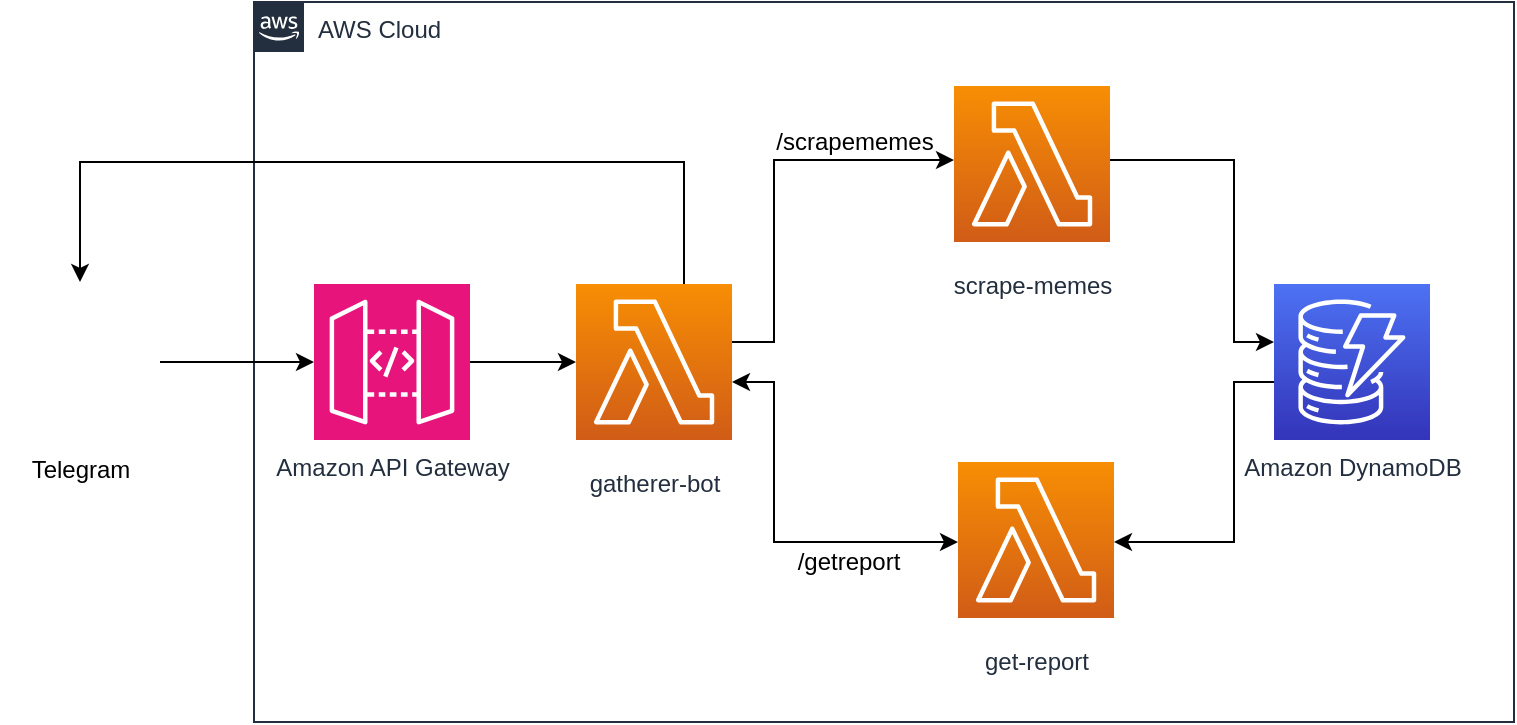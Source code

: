 <mxfile version="26.0.5" pages="4">
  <diagram id="Ht1M8jgEwFfnCIfOTk4-" name="Page-1">
    <mxGraphModel dx="844" dy="1361" grid="1" gridSize="10" guides="1" tooltips="1" connect="1" arrows="1" fold="1" page="1" pageScale="1" pageWidth="1169" pageHeight="827" math="0" shadow="0">
      <root>
        <mxCell id="0" />
        <mxCell id="1" parent="0" />
        <mxCell id="UEzPUAAOIrF-is8g5C7q-154" value="AWS Cloud" style="points=[[0,0],[0.25,0],[0.5,0],[0.75,0],[1,0],[1,0.25],[1,0.5],[1,0.75],[1,1],[0.75,1],[0.5,1],[0.25,1],[0,1],[0,0.75],[0,0.5],[0,0.25]];outlineConnect=0;gradientColor=none;html=1;whiteSpace=wrap;fontSize=12;fontStyle=0;shape=mxgraph.aws4.group;grIcon=mxgraph.aws4.group_aws_cloud_alt;strokeColor=#232F3E;fillColor=none;verticalAlign=top;align=left;spacingLeft=30;fontColor=#232F3E;dashed=0;labelBackgroundColor=none;container=1;pointerEvents=0;collapsible=0;recursiveResize=0;" parent="1" vertex="1">
          <mxGeometry x="370" y="-400" width="630" height="360" as="geometry" />
        </mxCell>
        <mxCell id="YZtYT6oUqQ94IwrMaRFQ-7" style="edgeStyle=orthogonalEdgeStyle;rounded=0;orthogonalLoop=1;jettySize=auto;html=1;labelBackgroundColor=none;" edge="1" parent="UEzPUAAOIrF-is8g5C7q-154" source="YZtYT6oUqQ94IwrMaRFQ-1" target="UEzPUAAOIrF-is8g5C7q-148">
          <mxGeometry relative="1" as="geometry" />
        </mxCell>
        <mxCell id="YZtYT6oUqQ94IwrMaRFQ-1" value="Amazon API Gateway" style="sketch=0;points=[[0,0,0],[0.25,0,0],[0.5,0,0],[0.75,0,0],[1,0,0],[0,1,0],[0.25,1,0],[0.5,1,0],[0.75,1,0],[1,1,0],[0,0.25,0],[0,0.5,0],[0,0.75,0],[1,0.25,0],[1,0.5,0],[1,0.75,0]];outlineConnect=0;fontColor=#232F3E;fillColor=#E7157B;strokeColor=#ffffff;dashed=0;verticalLabelPosition=bottom;verticalAlign=top;align=center;html=1;fontSize=12;fontStyle=0;aspect=fixed;shape=mxgraph.aws4.resourceIcon;resIcon=mxgraph.aws4.api_gateway;labelBackgroundColor=none;" vertex="1" parent="UEzPUAAOIrF-is8g5C7q-154">
          <mxGeometry x="30" y="141" width="78" height="78" as="geometry" />
        </mxCell>
        <mxCell id="YZtYT6oUqQ94IwrMaRFQ-12" style="edgeStyle=orthogonalEdgeStyle;rounded=0;orthogonalLoop=1;jettySize=auto;html=1;labelBackgroundColor=none;" edge="1" parent="UEzPUAAOIrF-is8g5C7q-154" source="UEzPUAAOIrF-is8g5C7q-149" target="YZtYT6oUqQ94IwrMaRFQ-3">
          <mxGeometry relative="1" as="geometry">
            <Array as="points">
              <mxPoint x="490" y="190" />
              <mxPoint x="490" y="270" />
            </Array>
          </mxGeometry>
        </mxCell>
        <mxCell id="UEzPUAAOIrF-is8g5C7q-149" value="Amazon DynamoDB" style="outlineConnect=0;fontColor=#232F3E;gradientColor=#4D72F3;gradientDirection=north;fillColor=#3334B9;strokeColor=#ffffff;dashed=0;verticalLabelPosition=bottom;verticalAlign=top;align=center;html=1;fontSize=12;fontStyle=0;aspect=fixed;shape=mxgraph.aws4.resourceIcon;resIcon=mxgraph.aws4.dynamodb;labelBackgroundColor=none;" parent="UEzPUAAOIrF-is8g5C7q-154" vertex="1">
          <mxGeometry x="510" y="141" width="78" height="78" as="geometry" />
        </mxCell>
        <mxCell id="YZtYT6oUqQ94IwrMaRFQ-9" value="&lt;font style=&quot;font-size: 12px;&quot;&gt;/scrapememes&lt;/font&gt;" style="edgeStyle=orthogonalEdgeStyle;rounded=0;orthogonalLoop=1;jettySize=auto;html=1;labelBackgroundColor=none;" edge="1" parent="UEzPUAAOIrF-is8g5C7q-154" source="UEzPUAAOIrF-is8g5C7q-148" target="YZtYT6oUqQ94IwrMaRFQ-4">
          <mxGeometry x="0.505" y="9" relative="1" as="geometry">
            <Array as="points">
              <mxPoint x="260" y="170" />
              <mxPoint x="260" y="79" />
            </Array>
            <mxPoint as="offset" />
          </mxGeometry>
        </mxCell>
        <mxCell id="UEzPUAAOIrF-is8g5C7q-148" value="gatherer-bot" style="outlineConnect=0;fontColor=#232F3E;gradientColor=#F78E04;gradientDirection=north;fillColor=#D05C17;strokeColor=#ffffff;dashed=0;verticalLabelPosition=bottom;verticalAlign=top;align=center;html=1;fontSize=12;fontStyle=0;aspect=fixed;shape=mxgraph.aws4.resourceIcon;resIcon=mxgraph.aws4.lambda;labelBackgroundColor=none;spacingTop=8;" parent="UEzPUAAOIrF-is8g5C7q-154" vertex="1">
          <mxGeometry x="161" y="141" width="78" height="78" as="geometry" />
        </mxCell>
        <mxCell id="YZtYT6oUqQ94IwrMaRFQ-3" value="get-report" style="outlineConnect=0;fontColor=#232F3E;gradientColor=#F78E04;gradientDirection=north;fillColor=#D05C17;strokeColor=#ffffff;dashed=0;verticalLabelPosition=bottom;verticalAlign=top;align=center;html=1;fontSize=12;fontStyle=0;aspect=fixed;shape=mxgraph.aws4.resourceIcon;resIcon=mxgraph.aws4.lambda;labelBackgroundColor=none;spacingTop=8;" vertex="1" parent="UEzPUAAOIrF-is8g5C7q-154">
          <mxGeometry x="352" y="230" width="78" height="78" as="geometry" />
        </mxCell>
        <mxCell id="YZtYT6oUqQ94IwrMaRFQ-8" value="&lt;font style=&quot;font-size: 12px;&quot;&gt;/getreport&lt;/font&gt;" style="edgeStyle=orthogonalEdgeStyle;rounded=0;orthogonalLoop=1;jettySize=auto;html=1;startArrow=classic;startFill=1;labelBackgroundColor=none;" edge="1" parent="UEzPUAAOIrF-is8g5C7q-154" source="UEzPUAAOIrF-is8g5C7q-148" target="YZtYT6oUqQ94IwrMaRFQ-3">
          <mxGeometry x="0.43" y="-10" relative="1" as="geometry">
            <mxPoint x="270" y="-70" as="targetPoint" />
            <Array as="points">
              <mxPoint x="260" y="190" />
              <mxPoint x="260" y="270" />
            </Array>
            <mxPoint as="offset" />
          </mxGeometry>
        </mxCell>
        <mxCell id="YZtYT6oUqQ94IwrMaRFQ-10" style="edgeStyle=orthogonalEdgeStyle;rounded=0;orthogonalLoop=1;jettySize=auto;html=1;labelBackgroundColor=none;" edge="1" parent="UEzPUAAOIrF-is8g5C7q-154" source="YZtYT6oUqQ94IwrMaRFQ-4" target="UEzPUAAOIrF-is8g5C7q-149">
          <mxGeometry relative="1" as="geometry">
            <Array as="points">
              <mxPoint x="490" y="79" />
              <mxPoint x="490" y="170" />
            </Array>
          </mxGeometry>
        </mxCell>
        <mxCell id="YZtYT6oUqQ94IwrMaRFQ-4" value="&lt;font&gt;scrape-memes&lt;/font&gt;" style="outlineConnect=0;fontColor=#232F3E;gradientColor=#F78E04;gradientDirection=north;fillColor=#D05C17;strokeColor=#ffffff;dashed=0;verticalLabelPosition=bottom;verticalAlign=top;align=center;html=1;fontSize=12;fontStyle=0;aspect=fixed;shape=mxgraph.aws4.resourceIcon;resIcon=mxgraph.aws4.lambda;labelBackgroundColor=none;spacingTop=8;" vertex="1" parent="UEzPUAAOIrF-is8g5C7q-154">
          <mxGeometry x="350" y="42" width="78" height="78" as="geometry" />
        </mxCell>
        <mxCell id="YZtYT6oUqQ94IwrMaRFQ-6" style="edgeStyle=orthogonalEdgeStyle;rounded=0;orthogonalLoop=1;jettySize=auto;html=1;labelBackgroundColor=none;" edge="1" parent="1" source="YZtYT6oUqQ94IwrMaRFQ-2" target="YZtYT6oUqQ94IwrMaRFQ-1">
          <mxGeometry relative="1" as="geometry" />
        </mxCell>
        <mxCell id="YZtYT6oUqQ94IwrMaRFQ-2" value="Telegram" style="shape=image;html=1;verticalAlign=top;verticalLabelPosition=bottom;labelBackgroundColor=none;imageAspect=0;aspect=fixed;image=https://cdn2.iconfinder.com/data/icons/social-media-2421/512/Telegram-128.png;fontSize=12;" vertex="1" parent="1">
          <mxGeometry x="243" y="-260" width="80" height="80" as="geometry" />
        </mxCell>
        <mxCell id="YZtYT6oUqQ94IwrMaRFQ-13" style="edgeStyle=orthogonalEdgeStyle;rounded=0;orthogonalLoop=1;jettySize=auto;html=1;entryX=0.5;entryY=0;entryDx=0;entryDy=0;fontSize=22;labelBackgroundColor=none;" edge="1" parent="1" source="UEzPUAAOIrF-is8g5C7q-148" target="YZtYT6oUqQ94IwrMaRFQ-2">
          <mxGeometry relative="1" as="geometry">
            <Array as="points">
              <mxPoint x="585" y="-320" />
              <mxPoint x="283" y="-320" />
            </Array>
          </mxGeometry>
        </mxCell>
      </root>
    </mxGraphModel>
  </diagram>
  <diagram id="nXPpa8tf6rssDttv5HNI" name="Page-2">
    <mxGraphModel dx="1434" dy="2007" grid="1" gridSize="10" guides="1" tooltips="1" connect="1" arrows="1" fold="1" page="1" pageScale="1" pageWidth="850" pageHeight="1100" math="0" shadow="0">
      <root>
        <mxCell id="0" />
        <mxCell id="1" parent="0" />
        <mxCell id="7rjN7eUBx7o-yA5BUYcP-1" value="AWS Cloud" style="points=[[0,0],[0.25,0],[0.5,0],[0.75,0],[1,0],[1,0.25],[1,0.5],[1,0.75],[1,1],[0.75,1],[0.5,1],[0.25,1],[0,1],[0,0.75],[0,0.5],[0,0.25]];outlineConnect=0;gradientColor=none;html=1;whiteSpace=wrap;fontSize=12;fontStyle=0;shape=mxgraph.aws4.group;grIcon=mxgraph.aws4.group_aws_cloud_alt;strokeColor=#232F3E;fillColor=none;verticalAlign=top;align=left;spacingLeft=30;fontColor=#232F3E;dashed=0;labelBackgroundColor=none;container=1;pointerEvents=0;collapsible=0;recursiveResize=0;" vertex="1" parent="1">
          <mxGeometry x="370" y="-400" width="460" height="360" as="geometry" />
        </mxCell>
        <mxCell id="7rjN7eUBx7o-yA5BUYcP-2" style="edgeStyle=orthogonalEdgeStyle;rounded=0;orthogonalLoop=1;jettySize=auto;html=1;labelBackgroundColor=none;" edge="1" parent="7rjN7eUBx7o-yA5BUYcP-1" source="7rjN7eUBx7o-yA5BUYcP-3" target="7rjN7eUBx7o-yA5BUYcP-7">
          <mxGeometry relative="1" as="geometry" />
        </mxCell>
        <mxCell id="7rjN7eUBx7o-yA5BUYcP-3" value="Amazon API Gateway" style="sketch=0;points=[[0,0,0],[0.25,0,0],[0.5,0,0],[0.75,0,0],[1,0,0],[0,1,0],[0.25,1,0],[0.5,1,0],[0.75,1,0],[1,1,0],[0,0.25,0],[0,0.5,0],[0,0.75,0],[1,0.25,0],[1,0.5,0],[1,0.75,0]];outlineConnect=0;fontColor=#232F3E;fillColor=#E7157B;strokeColor=#ffffff;dashed=0;verticalLabelPosition=bottom;verticalAlign=top;align=center;html=1;fontSize=12;fontStyle=0;aspect=fixed;shape=mxgraph.aws4.resourceIcon;resIcon=mxgraph.aws4.api_gateway;labelBackgroundColor=none;" vertex="1" parent="7rjN7eUBx7o-yA5BUYcP-1">
          <mxGeometry x="30" y="141" width="78" height="78" as="geometry" />
        </mxCell>
        <mxCell id="7rjN7eUBx7o-yA5BUYcP-6" value="&lt;font style=&quot;font-size: 12px;&quot;&gt;/scrapememes&lt;/font&gt;" style="edgeStyle=orthogonalEdgeStyle;rounded=0;orthogonalLoop=1;jettySize=auto;html=1;labelBackgroundColor=none;" edge="1" parent="7rjN7eUBx7o-yA5BUYcP-1" source="7rjN7eUBx7o-yA5BUYcP-7" target="7rjN7eUBx7o-yA5BUYcP-11">
          <mxGeometry x="0.505" y="9" relative="1" as="geometry">
            <Array as="points">
              <mxPoint x="260" y="170" />
              <mxPoint x="260" y="79" />
            </Array>
            <mxPoint as="offset" />
          </mxGeometry>
        </mxCell>
        <mxCell id="7rjN7eUBx7o-yA5BUYcP-7" value="gatherer-bot" style="outlineConnect=0;fontColor=#232F3E;gradientColor=#F78E04;gradientDirection=north;fillColor=#D05C17;strokeColor=#ffffff;dashed=0;verticalLabelPosition=bottom;verticalAlign=top;align=center;html=1;fontSize=12;fontStyle=0;aspect=fixed;shape=mxgraph.aws4.resourceIcon;resIcon=mxgraph.aws4.lambda;labelBackgroundColor=none;spacingTop=8;" vertex="1" parent="7rjN7eUBx7o-yA5BUYcP-1">
          <mxGeometry x="161" y="141" width="78" height="78" as="geometry" />
        </mxCell>
        <mxCell id="7rjN7eUBx7o-yA5BUYcP-8" value="get-report" style="outlineConnect=0;fontColor=#232F3E;gradientColor=#F78E04;gradientDirection=north;fillColor=#D05C17;strokeColor=#ffffff;dashed=0;verticalLabelPosition=bottom;verticalAlign=top;align=center;html=1;fontSize=12;fontStyle=0;aspect=fixed;shape=mxgraph.aws4.resourceIcon;resIcon=mxgraph.aws4.lambda;labelBackgroundColor=none;spacingTop=8;" vertex="1" parent="7rjN7eUBx7o-yA5BUYcP-1">
          <mxGeometry x="352" y="230" width="78" height="78" as="geometry" />
        </mxCell>
        <mxCell id="7rjN7eUBx7o-yA5BUYcP-9" value="&lt;font style=&quot;font-size: 12px;&quot;&gt;/getreport&lt;/font&gt;" style="edgeStyle=orthogonalEdgeStyle;rounded=0;orthogonalLoop=1;jettySize=auto;html=1;startArrow=classic;startFill=1;labelBackgroundColor=none;" edge="1" parent="7rjN7eUBx7o-yA5BUYcP-1" source="7rjN7eUBx7o-yA5BUYcP-7" target="7rjN7eUBx7o-yA5BUYcP-8">
          <mxGeometry x="0.43" y="-10" relative="1" as="geometry">
            <mxPoint x="270" y="-70" as="targetPoint" />
            <Array as="points">
              <mxPoint x="260" y="190" />
              <mxPoint x="260" y="270" />
            </Array>
            <mxPoint as="offset" />
          </mxGeometry>
        </mxCell>
        <mxCell id="7rjN7eUBx7o-yA5BUYcP-11" value="&lt;font&gt;scrape-memes&lt;/font&gt;" style="outlineConnect=0;fontColor=#232F3E;gradientColor=#F78E04;gradientDirection=north;fillColor=#D05C17;strokeColor=#ffffff;dashed=0;verticalLabelPosition=bottom;verticalAlign=top;align=center;html=1;fontSize=12;fontStyle=0;aspect=fixed;shape=mxgraph.aws4.resourceIcon;resIcon=mxgraph.aws4.lambda;labelBackgroundColor=none;spacingTop=8;" vertex="1" parent="7rjN7eUBx7o-yA5BUYcP-1">
          <mxGeometry x="350" y="42" width="78" height="78" as="geometry" />
        </mxCell>
        <mxCell id="7rjN7eUBx7o-yA5BUYcP-12" style="edgeStyle=orthogonalEdgeStyle;rounded=0;orthogonalLoop=1;jettySize=auto;html=1;labelBackgroundColor=none;" edge="1" parent="1" source="7rjN7eUBx7o-yA5BUYcP-13" target="7rjN7eUBx7o-yA5BUYcP-3">
          <mxGeometry relative="1" as="geometry" />
        </mxCell>
        <mxCell id="7rjN7eUBx7o-yA5BUYcP-13" value="Telegram" style="shape=image;html=1;verticalAlign=top;verticalLabelPosition=bottom;labelBackgroundColor=none;imageAspect=0;aspect=fixed;image=https://cdn2.iconfinder.com/data/icons/social-media-2421/512/Telegram-128.png;fontSize=12;" vertex="1" parent="1">
          <mxGeometry x="243" y="-260" width="80" height="80" as="geometry" />
        </mxCell>
        <mxCell id="7rjN7eUBx7o-yA5BUYcP-14" style="edgeStyle=orthogonalEdgeStyle;rounded=0;orthogonalLoop=1;jettySize=auto;html=1;entryX=0.5;entryY=0;entryDx=0;entryDy=0;fontSize=22;labelBackgroundColor=none;" edge="1" parent="1" source="7rjN7eUBx7o-yA5BUYcP-7" target="7rjN7eUBx7o-yA5BUYcP-13">
          <mxGeometry relative="1" as="geometry">
            <Array as="points">
              <mxPoint x="585" y="-320" />
              <mxPoint x="283" y="-320" />
            </Array>
          </mxGeometry>
        </mxCell>
      </root>
    </mxGraphModel>
  </diagram>
  <diagram id="ew4KsWExPcSdq_5jGCNq" name="Page-3">
    <mxGraphModel dx="573" dy="1666" grid="1" gridSize="10" guides="1" tooltips="1" connect="1" arrows="1" fold="1" page="1" pageScale="1" pageWidth="850" pageHeight="1100" math="0" shadow="0">
      <root>
        <mxCell id="0" />
        <mxCell id="1" parent="0" />
        <mxCell id="ffLCp49q_DO1DI_fOOQ--1" value="AWS Cloud" style="points=[[0,0],[0.25,0],[0.5,0],[0.75,0],[1,0],[1,0.25],[1,0.5],[1,0.75],[1,1],[0.75,1],[0.5,1],[0.25,1],[0,1],[0,0.75],[0,0.5],[0,0.25]];outlineConnect=0;gradientColor=none;html=1;whiteSpace=wrap;fontSize=12;fontStyle=0;shape=mxgraph.aws4.group;grIcon=mxgraph.aws4.group_aws_cloud_alt;strokeColor=#232F3E;fillColor=none;verticalAlign=top;align=left;spacingLeft=30;fontColor=#232F3E;dashed=0;labelBackgroundColor=none;container=1;pointerEvents=0;collapsible=0;recursiveResize=0;" vertex="1" parent="1">
          <mxGeometry x="480" y="-250" width="520" height="210" as="geometry" />
        </mxCell>
        <mxCell id="ffLCp49q_DO1DI_fOOQ--5" value="Amazon DynamoDB" style="outlineConnect=0;fontColor=#232F3E;gradientColor=#4D72F3;gradientDirection=north;fillColor=#3334B9;strokeColor=#ffffff;dashed=0;verticalLabelPosition=bottom;verticalAlign=top;align=center;html=1;fontSize=12;fontStyle=0;aspect=fixed;shape=mxgraph.aws4.resourceIcon;resIcon=mxgraph.aws4.dynamodb;labelBackgroundColor=none;" vertex="1" parent="ffLCp49q_DO1DI_fOOQ--1">
          <mxGeometry x="395.5" y="70" width="78" height="78" as="geometry" />
        </mxCell>
        <mxCell id="ffLCp49q_DO1DI_fOOQ--6" value="&lt;font style=&quot;font-size: 12px;&quot;&gt;/scrapememes&lt;/font&gt;" style="edgeStyle=orthogonalEdgeStyle;rounded=0;orthogonalLoop=1;jettySize=auto;html=1;labelBackgroundColor=none;" edge="1" parent="ffLCp49q_DO1DI_fOOQ--1" source="ffLCp49q_DO1DI_fOOQ--7" target="ffLCp49q_DO1DI_fOOQ--11">
          <mxGeometry x="-0.125" y="9" relative="1" as="geometry">
            <Array as="points">
              <mxPoint x="180" y="109" />
              <mxPoint x="180" y="109" />
            </Array>
            <mxPoint as="offset" />
          </mxGeometry>
        </mxCell>
        <mxCell id="ffLCp49q_DO1DI_fOOQ--7" value="gatherer-bot" style="outlineConnect=0;fontColor=#232F3E;gradientColor=#F78E04;gradientDirection=north;fillColor=#D05C17;strokeColor=#ffffff;dashed=0;verticalLabelPosition=bottom;verticalAlign=top;align=center;html=1;fontSize=12;fontStyle=0;aspect=fixed;shape=mxgraph.aws4.resourceIcon;resIcon=mxgraph.aws4.lambda;labelBackgroundColor=none;spacingTop=8;" vertex="1" parent="ffLCp49q_DO1DI_fOOQ--1">
          <mxGeometry x="40" y="66" width="78" height="78" as="geometry" />
        </mxCell>
        <mxCell id="ffLCp49q_DO1DI_fOOQ--15" style="edgeStyle=orthogonalEdgeStyle;rounded=0;orthogonalLoop=1;jettySize=auto;html=1;" edge="1" parent="ffLCp49q_DO1DI_fOOQ--1" source="ffLCp49q_DO1DI_fOOQ--11" target="ffLCp49q_DO1DI_fOOQ--5">
          <mxGeometry relative="1" as="geometry" />
        </mxCell>
        <mxCell id="ffLCp49q_DO1DI_fOOQ--11" value="&lt;font&gt;scrape-memes&lt;/font&gt;" style="outlineConnect=0;fontColor=#232F3E;gradientColor=#F78E04;gradientDirection=north;fillColor=#D05C17;strokeColor=#ffffff;dashed=0;verticalLabelPosition=bottom;verticalAlign=top;align=center;html=1;fontSize=12;fontStyle=0;aspect=fixed;shape=mxgraph.aws4.resourceIcon;resIcon=mxgraph.aws4.lambda;labelBackgroundColor=none;spacingTop=8;" vertex="1" parent="ffLCp49q_DO1DI_fOOQ--1">
          <mxGeometry x="228.5" y="70" width="78" height="78" as="geometry" />
        </mxCell>
        <mxCell id="ffLCp49q_DO1DI_fOOQ--16" value="Reddit" style="dashed=0;outlineConnect=0;html=1;align=center;labelPosition=center;verticalLabelPosition=bottom;verticalAlign=top;shape=mxgraph.webicons.reddit;fillColor=#F3F8FC;gradientColor=#B4D2F0" vertex="1" parent="1">
          <mxGeometry x="860" y="-380" width="102.4" height="102.4" as="geometry" />
        </mxCell>
        <mxCell id="ffLCp49q_DO1DI_fOOQ--17" style="edgeStyle=orthogonalEdgeStyle;rounded=0;orthogonalLoop=1;jettySize=auto;html=1;startArrow=classic;startFill=1;" edge="1" parent="1" source="ffLCp49q_DO1DI_fOOQ--11" target="ffLCp49q_DO1DI_fOOQ--16">
          <mxGeometry relative="1" as="geometry">
            <Array as="points">
              <mxPoint x="747" y="-329" />
            </Array>
          </mxGeometry>
        </mxCell>
        <mxCell id="ffLCp49q_DO1DI_fOOQ--18" value="&lt;span&gt;GET daily top 20&lt;/span&gt;&lt;div&gt;&lt;span&gt;&amp;nbsp;from r/memes&lt;/span&gt;&lt;/div&gt;" style="edgeLabel;html=1;align=center;verticalAlign=middle;resizable=0;points=[];labelBackgroundColor=none;" vertex="1" connectable="0" parent="ffLCp49q_DO1DI_fOOQ--17">
          <mxGeometry x="0.371" y="3" relative="1" as="geometry">
            <mxPoint x="22" y="22" as="offset" />
          </mxGeometry>
        </mxCell>
      </root>
    </mxGraphModel>
  </diagram>
  <diagram id="74p70gTrOnEkC-nSztrp" name="Page-4">
    <mxGraphModel dx="1247" dy="1889" grid="1" gridSize="10" guides="1" tooltips="1" connect="1" arrows="1" fold="1" page="1" pageScale="1" pageWidth="850" pageHeight="1100" math="0" shadow="0">
      <root>
        <mxCell id="0" />
        <mxCell id="1" parent="0" />
        <mxCell id="DYQL2BTnEQj1HHA-2h4E-1" value="AWS Cloud" style="points=[[0,0],[0.25,0],[0.5,0],[0.75,0],[1,0],[1,0.25],[1,0.5],[1,0.75],[1,1],[0.75,1],[0.5,1],[0.25,1],[0,1],[0,0.75],[0,0.5],[0,0.25]];outlineConnect=0;gradientColor=none;html=1;whiteSpace=wrap;fontSize=12;fontStyle=0;shape=mxgraph.aws4.group;grIcon=mxgraph.aws4.group_aws_cloud_alt;strokeColor=#232F3E;fillColor=none;verticalAlign=top;align=left;spacingLeft=30;fontColor=#232F3E;dashed=0;labelBackgroundColor=none;container=1;pointerEvents=0;collapsible=0;recursiveResize=0;" vertex="1" parent="1">
          <mxGeometry x="307" y="-330" width="520" height="220" as="geometry" />
        </mxCell>
        <mxCell id="DYQL2BTnEQj1HHA-2h4E-20" style="edgeStyle=orthogonalEdgeStyle;rounded=0;orthogonalLoop=1;jettySize=auto;html=1;" edge="1" parent="DYQL2BTnEQj1HHA-2h4E-1" source="DYQL2BTnEQj1HHA-2h4E-5" target="DYQL2BTnEQj1HHA-2h4E-8">
          <mxGeometry relative="1" as="geometry" />
        </mxCell>
        <mxCell id="DYQL2BTnEQj1HHA-2h4E-5" value="Amazon DynamoDB" style="outlineConnect=0;fontColor=#232F3E;gradientColor=#4D72F3;gradientDirection=north;fillColor=#3334B9;strokeColor=#ffffff;dashed=0;verticalLabelPosition=bottom;verticalAlign=top;align=center;html=1;fontSize=12;fontStyle=0;aspect=fixed;shape=mxgraph.aws4.resourceIcon;resIcon=mxgraph.aws4.dynamodb;labelBackgroundColor=none;" vertex="1" parent="DYQL2BTnEQj1HHA-2h4E-1">
          <mxGeometry x="395.5" y="60" width="78" height="78" as="geometry" />
        </mxCell>
        <mxCell id="DYQL2BTnEQj1HHA-2h4E-7" value="gatherer-bot" style="outlineConnect=0;fontColor=#232F3E;gradientColor=#F78E04;gradientDirection=north;fillColor=#D05C17;strokeColor=#ffffff;dashed=0;verticalLabelPosition=bottom;verticalAlign=top;align=center;html=1;fontSize=12;fontStyle=0;aspect=fixed;shape=mxgraph.aws4.resourceIcon;resIcon=mxgraph.aws4.lambda;labelBackgroundColor=none;spacingTop=8;" vertex="1" parent="DYQL2BTnEQj1HHA-2h4E-1">
          <mxGeometry x="46.5" y="60" width="78" height="78" as="geometry" />
        </mxCell>
        <mxCell id="DYQL2BTnEQj1HHA-2h4E-16" style="edgeStyle=orthogonalEdgeStyle;rounded=0;orthogonalLoop=1;jettySize=auto;html=1;" edge="1" parent="DYQL2BTnEQj1HHA-2h4E-1" source="DYQL2BTnEQj1HHA-2h4E-8" target="DYQL2BTnEQj1HHA-2h4E-7">
          <mxGeometry relative="1" as="geometry">
            <Array as="points">
              <mxPoint x="180" y="110" />
              <mxPoint x="180" y="110" />
            </Array>
          </mxGeometry>
        </mxCell>
        <mxCell id="DYQL2BTnEQj1HHA-2h4E-8" value="get-report" style="outlineConnect=0;fontColor=#232F3E;gradientColor=#F78E04;gradientDirection=north;fillColor=#D05C17;strokeColor=#ffffff;dashed=0;verticalLabelPosition=bottom;verticalAlign=top;align=center;html=1;fontSize=12;fontStyle=0;aspect=fixed;shape=mxgraph.aws4.resourceIcon;resIcon=mxgraph.aws4.lambda;labelBackgroundColor=none;spacingTop=8;" vertex="1" parent="DYQL2BTnEQj1HHA-2h4E-1">
          <mxGeometry x="237.5" y="60" width="78" height="78" as="geometry" />
        </mxCell>
        <mxCell id="DYQL2BTnEQj1HHA-2h4E-9" value="&lt;font style=&quot;font-size: 12px;&quot;&gt;/getreport&lt;/font&gt;" style="edgeStyle=orthogonalEdgeStyle;rounded=0;orthogonalLoop=1;jettySize=auto;html=1;startArrow=none;startFill=0;labelBackgroundColor=none;" edge="1" parent="DYQL2BTnEQj1HHA-2h4E-1" source="DYQL2BTnEQj1HHA-2h4E-7" target="DYQL2BTnEQj1HHA-2h4E-8">
          <mxGeometry x="-0.097" y="10" relative="1" as="geometry">
            <mxPoint x="270" y="-70" as="targetPoint" />
            <Array as="points">
              <mxPoint x="180" y="90" />
              <mxPoint x="180" y="90" />
            </Array>
            <mxPoint as="offset" />
          </mxGeometry>
        </mxCell>
        <mxCell id="DYQL2BTnEQj1HHA-2h4E-15" value="" style="shape=image;html=1;verticalAlign=top;verticalLabelPosition=bottom;labelBackgroundColor=#ffffff;imageAspect=0;aspect=fixed;image=https://cdn4.iconfinder.com/data/icons/file-extension-names-vol-8/512/24-128.png" vertex="1" parent="DYQL2BTnEQj1HHA-2h4E-1">
          <mxGeometry x="156" y="120" width="50" height="50" as="geometry" />
        </mxCell>
        <mxCell id="DYQL2BTnEQj1HHA-2h4E-13" value="Telegram" style="shape=image;html=1;verticalAlign=top;verticalLabelPosition=bottom;labelBackgroundColor=none;imageAspect=0;aspect=fixed;image=https://cdn2.iconfinder.com/data/icons/social-media-2421/512/Telegram-128.png;fontSize=12;" vertex="1" parent="1">
          <mxGeometry x="160" y="-271" width="80" height="80" as="geometry" />
        </mxCell>
        <mxCell id="DYQL2BTnEQj1HHA-2h4E-18" style="edgeStyle=orthogonalEdgeStyle;rounded=0;orthogonalLoop=1;jettySize=auto;html=1;entryX=1;entryY=0.5;entryDx=0;entryDy=0;" edge="1" parent="1" source="DYQL2BTnEQj1HHA-2h4E-7" target="DYQL2BTnEQj1HHA-2h4E-13">
          <mxGeometry relative="1" as="geometry" />
        </mxCell>
        <mxCell id="DYQL2BTnEQj1HHA-2h4E-19" value="" style="shape=image;html=1;verticalAlign=top;verticalLabelPosition=bottom;labelBackgroundColor=#ffffff;imageAspect=0;aspect=fixed;image=https://cdn4.iconfinder.com/data/icons/file-extension-names-vol-8/512/24-128.png" vertex="1" parent="1">
          <mxGeometry x="250" y="-220" width="50" height="50" as="geometry" />
        </mxCell>
      </root>
    </mxGraphModel>
  </diagram>
</mxfile>
